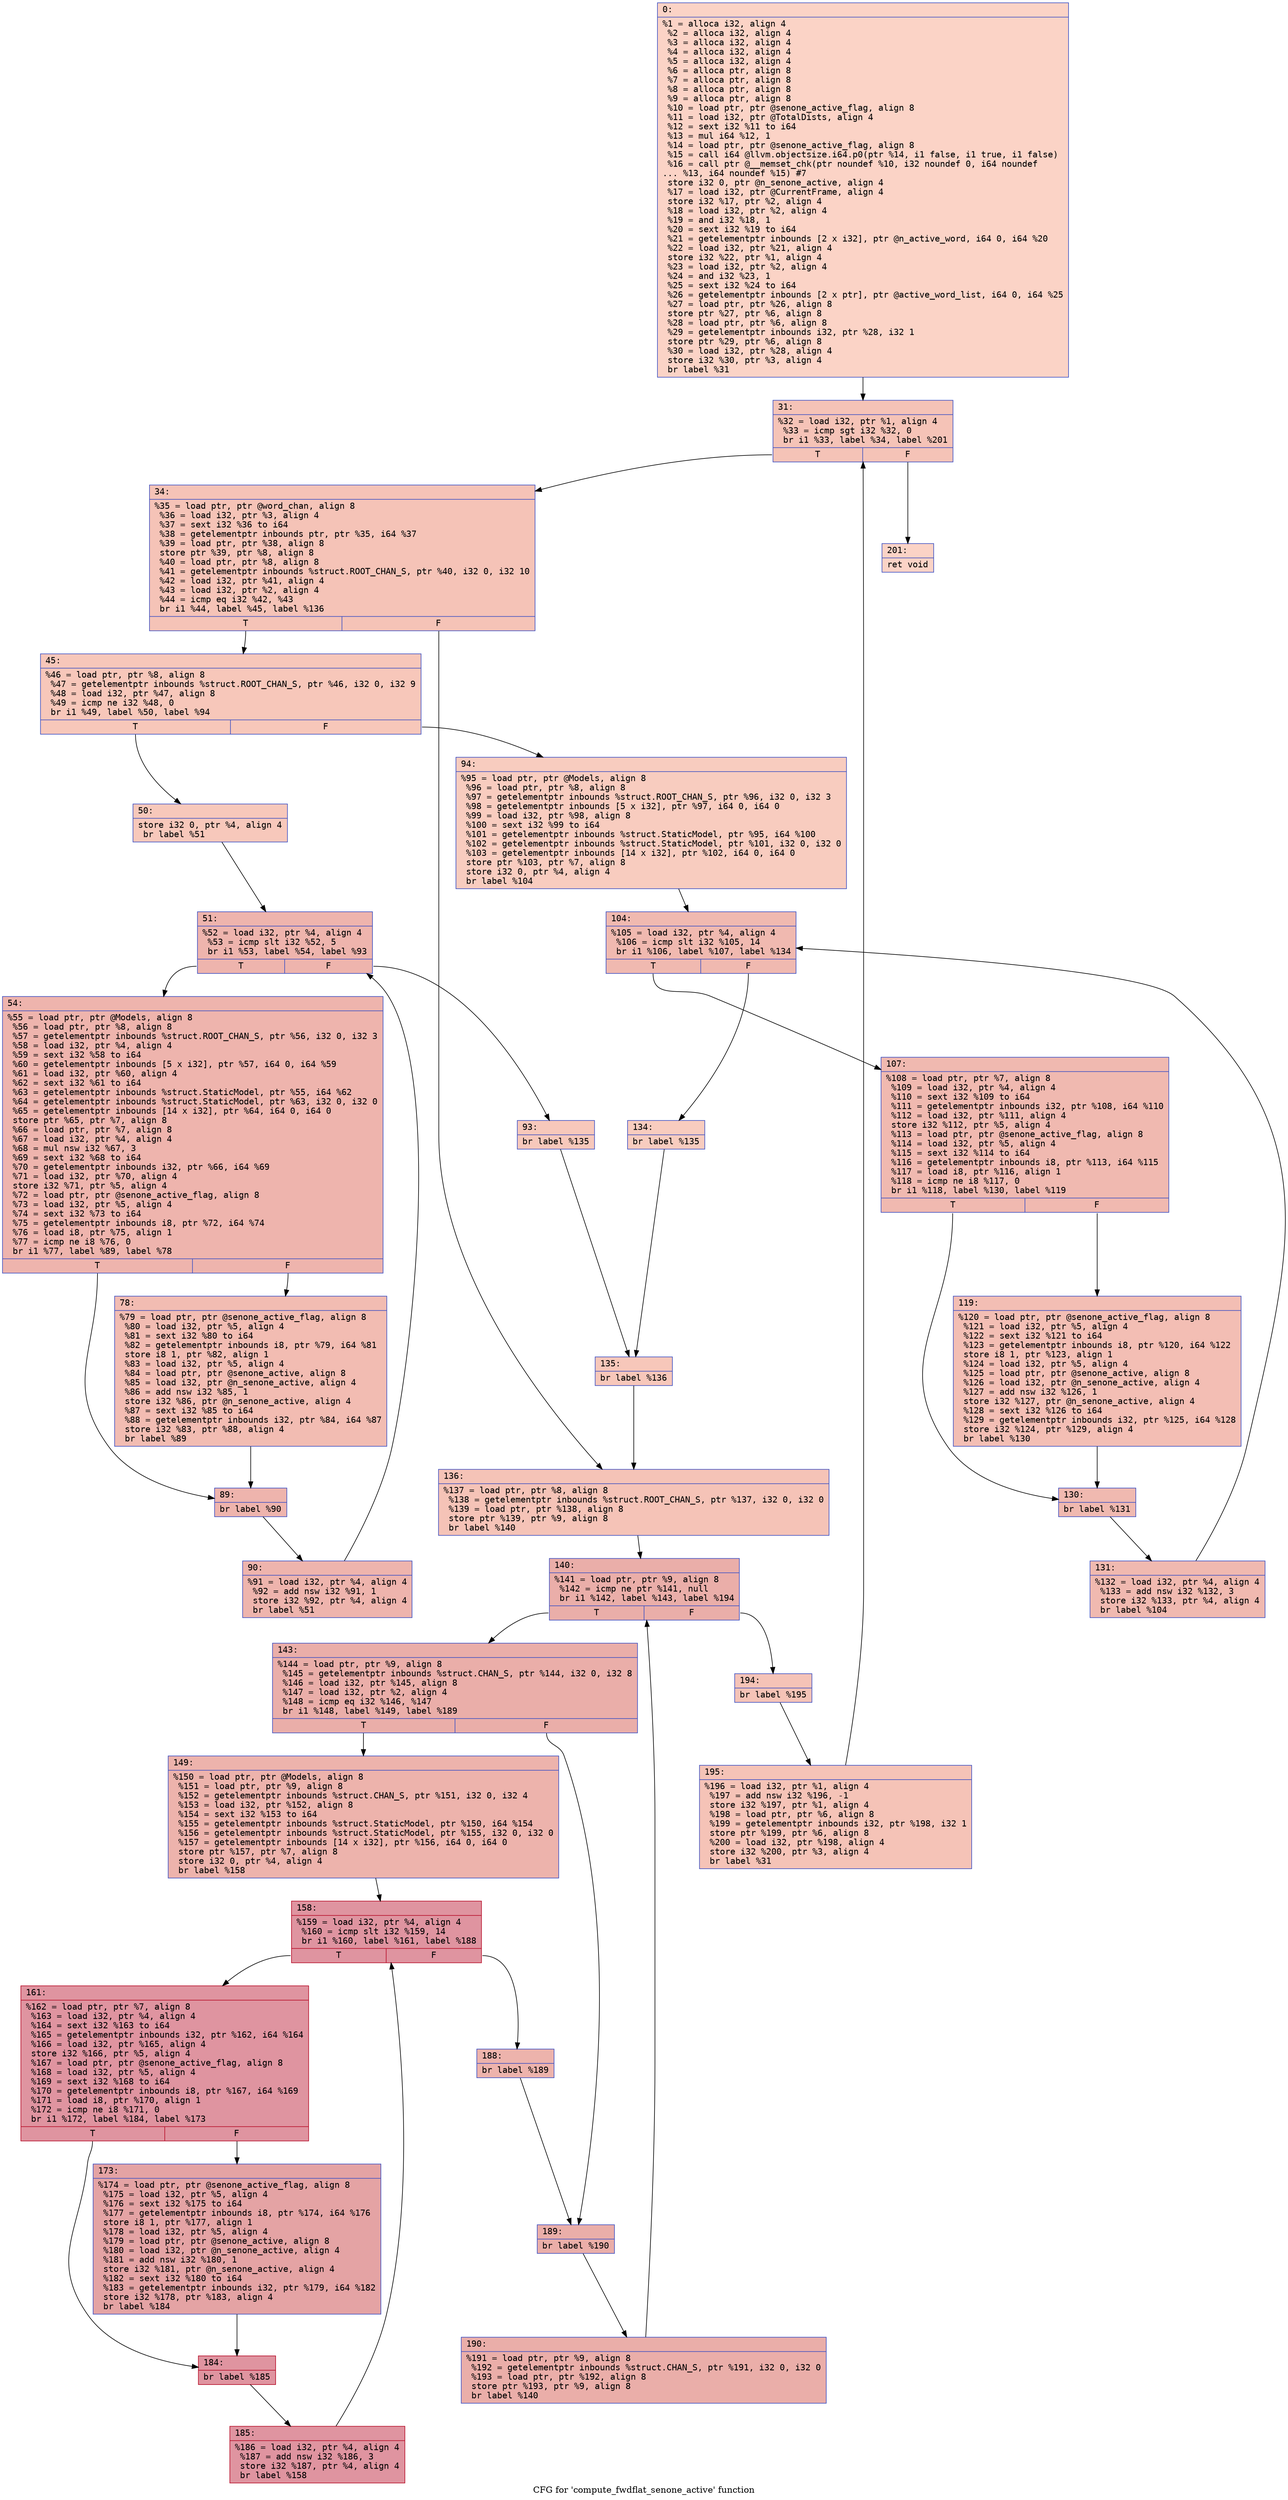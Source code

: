 digraph "CFG for 'compute_fwdflat_senone_active' function" {
	label="CFG for 'compute_fwdflat_senone_active' function";

	Node0x60000200d3b0 [shape=record,color="#3d50c3ff", style=filled, fillcolor="#f59c7d70" fontname="Courier",label="{0:\l|  %1 = alloca i32, align 4\l  %2 = alloca i32, align 4\l  %3 = alloca i32, align 4\l  %4 = alloca i32, align 4\l  %5 = alloca i32, align 4\l  %6 = alloca ptr, align 8\l  %7 = alloca ptr, align 8\l  %8 = alloca ptr, align 8\l  %9 = alloca ptr, align 8\l  %10 = load ptr, ptr @senone_active_flag, align 8\l  %11 = load i32, ptr @TotalDists, align 4\l  %12 = sext i32 %11 to i64\l  %13 = mul i64 %12, 1\l  %14 = load ptr, ptr @senone_active_flag, align 8\l  %15 = call i64 @llvm.objectsize.i64.p0(ptr %14, i1 false, i1 true, i1 false)\l  %16 = call ptr @__memset_chk(ptr noundef %10, i32 noundef 0, i64 noundef\l... %13, i64 noundef %15) #7\l  store i32 0, ptr @n_senone_active, align 4\l  %17 = load i32, ptr @CurrentFrame, align 4\l  store i32 %17, ptr %2, align 4\l  %18 = load i32, ptr %2, align 4\l  %19 = and i32 %18, 1\l  %20 = sext i32 %19 to i64\l  %21 = getelementptr inbounds [2 x i32], ptr @n_active_word, i64 0, i64 %20\l  %22 = load i32, ptr %21, align 4\l  store i32 %22, ptr %1, align 4\l  %23 = load i32, ptr %2, align 4\l  %24 = and i32 %23, 1\l  %25 = sext i32 %24 to i64\l  %26 = getelementptr inbounds [2 x ptr], ptr @active_word_list, i64 0, i64 %25\l  %27 = load ptr, ptr %26, align 8\l  store ptr %27, ptr %6, align 8\l  %28 = load ptr, ptr %6, align 8\l  %29 = getelementptr inbounds i32, ptr %28, i32 1\l  store ptr %29, ptr %6, align 8\l  %30 = load i32, ptr %28, align 4\l  store i32 %30, ptr %3, align 4\l  br label %31\l}"];
	Node0x60000200d3b0 -> Node0x60000200d400[tooltip="0 -> 31\nProbability 100.00%" ];
	Node0x60000200d400 [shape=record,color="#3d50c3ff", style=filled, fillcolor="#e8765c70" fontname="Courier",label="{31:\l|  %32 = load i32, ptr %1, align 4\l  %33 = icmp sgt i32 %32, 0\l  br i1 %33, label %34, label %201\l|{<s0>T|<s1>F}}"];
	Node0x60000200d400:s0 -> Node0x60000200d450[tooltip="31 -> 34\nProbability 96.88%" ];
	Node0x60000200d400:s1 -> Node0x60000200de00[tooltip="31 -> 201\nProbability 3.12%" ];
	Node0x60000200d450 [shape=record,color="#3d50c3ff", style=filled, fillcolor="#e8765c70" fontname="Courier",label="{34:\l|  %35 = load ptr, ptr @word_chan, align 8\l  %36 = load i32, ptr %3, align 4\l  %37 = sext i32 %36 to i64\l  %38 = getelementptr inbounds ptr, ptr %35, i64 %37\l  %39 = load ptr, ptr %38, align 8\l  store ptr %39, ptr %8, align 8\l  %40 = load ptr, ptr %8, align 8\l  %41 = getelementptr inbounds %struct.ROOT_CHAN_S, ptr %40, i32 0, i32 10\l  %42 = load i32, ptr %41, align 4\l  %43 = load i32, ptr %2, align 4\l  %44 = icmp eq i32 %42, %43\l  br i1 %44, label %45, label %136\l|{<s0>T|<s1>F}}"];
	Node0x60000200d450:s0 -> Node0x60000200d4a0[tooltip="34 -> 45\nProbability 50.00%" ];
	Node0x60000200d450:s1 -> Node0x60000200d9a0[tooltip="34 -> 136\nProbability 50.00%" ];
	Node0x60000200d4a0 [shape=record,color="#3d50c3ff", style=filled, fillcolor="#ec7f6370" fontname="Courier",label="{45:\l|  %46 = load ptr, ptr %8, align 8\l  %47 = getelementptr inbounds %struct.ROOT_CHAN_S, ptr %46, i32 0, i32 9\l  %48 = load i32, ptr %47, align 8\l  %49 = icmp ne i32 %48, 0\l  br i1 %49, label %50, label %94\l|{<s0>T|<s1>F}}"];
	Node0x60000200d4a0:s0 -> Node0x60000200d4f0[tooltip="45 -> 50\nProbability 62.50%" ];
	Node0x60000200d4a0:s1 -> Node0x60000200d720[tooltip="45 -> 94\nProbability 37.50%" ];
	Node0x60000200d4f0 [shape=record,color="#3d50c3ff", style=filled, fillcolor="#ed836670" fontname="Courier",label="{50:\l|  store i32 0, ptr %4, align 4\l  br label %51\l}"];
	Node0x60000200d4f0 -> Node0x60000200d540[tooltip="50 -> 51\nProbability 100.00%" ];
	Node0x60000200d540 [shape=record,color="#3d50c3ff", style=filled, fillcolor="#d8564670" fontname="Courier",label="{51:\l|  %52 = load i32, ptr %4, align 4\l  %53 = icmp slt i32 %52, 5\l  br i1 %53, label %54, label %93\l|{<s0>T|<s1>F}}"];
	Node0x60000200d540:s0 -> Node0x60000200d590[tooltip="51 -> 54\nProbability 96.88%" ];
	Node0x60000200d540:s1 -> Node0x60000200d6d0[tooltip="51 -> 93\nProbability 3.12%" ];
	Node0x60000200d590 [shape=record,color="#3d50c3ff", style=filled, fillcolor="#d8564670" fontname="Courier",label="{54:\l|  %55 = load ptr, ptr @Models, align 8\l  %56 = load ptr, ptr %8, align 8\l  %57 = getelementptr inbounds %struct.ROOT_CHAN_S, ptr %56, i32 0, i32 3\l  %58 = load i32, ptr %4, align 4\l  %59 = sext i32 %58 to i64\l  %60 = getelementptr inbounds [5 x i32], ptr %57, i64 0, i64 %59\l  %61 = load i32, ptr %60, align 4\l  %62 = sext i32 %61 to i64\l  %63 = getelementptr inbounds %struct.StaticModel, ptr %55, i64 %62\l  %64 = getelementptr inbounds %struct.StaticModel, ptr %63, i32 0, i32 0\l  %65 = getelementptr inbounds [14 x i32], ptr %64, i64 0, i64 0\l  store ptr %65, ptr %7, align 8\l  %66 = load ptr, ptr %7, align 8\l  %67 = load i32, ptr %4, align 4\l  %68 = mul nsw i32 %67, 3\l  %69 = sext i32 %68 to i64\l  %70 = getelementptr inbounds i32, ptr %66, i64 %69\l  %71 = load i32, ptr %70, align 4\l  store i32 %71, ptr %5, align 4\l  %72 = load ptr, ptr @senone_active_flag, align 8\l  %73 = load i32, ptr %5, align 4\l  %74 = sext i32 %73 to i64\l  %75 = getelementptr inbounds i8, ptr %72, i64 %74\l  %76 = load i8, ptr %75, align 1\l  %77 = icmp ne i8 %76, 0\l  br i1 %77, label %89, label %78\l|{<s0>T|<s1>F}}"];
	Node0x60000200d590:s0 -> Node0x60000200d630[tooltip="54 -> 89\nProbability 62.50%" ];
	Node0x60000200d590:s1 -> Node0x60000200d5e0[tooltip="54 -> 78\nProbability 37.50%" ];
	Node0x60000200d5e0 [shape=record,color="#3d50c3ff", style=filled, fillcolor="#e1675170" fontname="Courier",label="{78:\l|  %79 = load ptr, ptr @senone_active_flag, align 8\l  %80 = load i32, ptr %5, align 4\l  %81 = sext i32 %80 to i64\l  %82 = getelementptr inbounds i8, ptr %79, i64 %81\l  store i8 1, ptr %82, align 1\l  %83 = load i32, ptr %5, align 4\l  %84 = load ptr, ptr @senone_active, align 8\l  %85 = load i32, ptr @n_senone_active, align 4\l  %86 = add nsw i32 %85, 1\l  store i32 %86, ptr @n_senone_active, align 4\l  %87 = sext i32 %85 to i64\l  %88 = getelementptr inbounds i32, ptr %84, i64 %87\l  store i32 %83, ptr %88, align 4\l  br label %89\l}"];
	Node0x60000200d5e0 -> Node0x60000200d630[tooltip="78 -> 89\nProbability 100.00%" ];
	Node0x60000200d630 [shape=record,color="#3d50c3ff", style=filled, fillcolor="#d8564670" fontname="Courier",label="{89:\l|  br label %90\l}"];
	Node0x60000200d630 -> Node0x60000200d680[tooltip="89 -> 90\nProbability 100.00%" ];
	Node0x60000200d680 [shape=record,color="#3d50c3ff", style=filled, fillcolor="#d8564670" fontname="Courier",label="{90:\l|  %91 = load i32, ptr %4, align 4\l  %92 = add nsw i32 %91, 1\l  store i32 %92, ptr %4, align 4\l  br label %51\l}"];
	Node0x60000200d680 -> Node0x60000200d540[tooltip="90 -> 51\nProbability 100.00%" ];
	Node0x60000200d6d0 [shape=record,color="#3d50c3ff", style=filled, fillcolor="#ed836670" fontname="Courier",label="{93:\l|  br label %135\l}"];
	Node0x60000200d6d0 -> Node0x60000200d950[tooltip="93 -> 135\nProbability 100.00%" ];
	Node0x60000200d720 [shape=record,color="#3d50c3ff", style=filled, fillcolor="#f08b6e70" fontname="Courier",label="{94:\l|  %95 = load ptr, ptr @Models, align 8\l  %96 = load ptr, ptr %8, align 8\l  %97 = getelementptr inbounds %struct.ROOT_CHAN_S, ptr %96, i32 0, i32 3\l  %98 = getelementptr inbounds [5 x i32], ptr %97, i64 0, i64 0\l  %99 = load i32, ptr %98, align 8\l  %100 = sext i32 %99 to i64\l  %101 = getelementptr inbounds %struct.StaticModel, ptr %95, i64 %100\l  %102 = getelementptr inbounds %struct.StaticModel, ptr %101, i32 0, i32 0\l  %103 = getelementptr inbounds [14 x i32], ptr %102, i64 0, i64 0\l  store ptr %103, ptr %7, align 8\l  store i32 0, ptr %4, align 4\l  br label %104\l}"];
	Node0x60000200d720 -> Node0x60000200d770[tooltip="94 -> 104\nProbability 100.00%" ];
	Node0x60000200d770 [shape=record,color="#3d50c3ff", style=filled, fillcolor="#de614d70" fontname="Courier",label="{104:\l|  %105 = load i32, ptr %4, align 4\l  %106 = icmp slt i32 %105, 14\l  br i1 %106, label %107, label %134\l|{<s0>T|<s1>F}}"];
	Node0x60000200d770:s0 -> Node0x60000200d7c0[tooltip="104 -> 107\nProbability 96.88%" ];
	Node0x60000200d770:s1 -> Node0x60000200d900[tooltip="104 -> 134\nProbability 3.12%" ];
	Node0x60000200d7c0 [shape=record,color="#3d50c3ff", style=filled, fillcolor="#de614d70" fontname="Courier",label="{107:\l|  %108 = load ptr, ptr %7, align 8\l  %109 = load i32, ptr %4, align 4\l  %110 = sext i32 %109 to i64\l  %111 = getelementptr inbounds i32, ptr %108, i64 %110\l  %112 = load i32, ptr %111, align 4\l  store i32 %112, ptr %5, align 4\l  %113 = load ptr, ptr @senone_active_flag, align 8\l  %114 = load i32, ptr %5, align 4\l  %115 = sext i32 %114 to i64\l  %116 = getelementptr inbounds i8, ptr %113, i64 %115\l  %117 = load i8, ptr %116, align 1\l  %118 = icmp ne i8 %117, 0\l  br i1 %118, label %130, label %119\l|{<s0>T|<s1>F}}"];
	Node0x60000200d7c0:s0 -> Node0x60000200d860[tooltip="107 -> 130\nProbability 62.50%" ];
	Node0x60000200d7c0:s1 -> Node0x60000200d810[tooltip="107 -> 119\nProbability 37.50%" ];
	Node0x60000200d810 [shape=record,color="#3d50c3ff", style=filled, fillcolor="#e36c5570" fontname="Courier",label="{119:\l|  %120 = load ptr, ptr @senone_active_flag, align 8\l  %121 = load i32, ptr %5, align 4\l  %122 = sext i32 %121 to i64\l  %123 = getelementptr inbounds i8, ptr %120, i64 %122\l  store i8 1, ptr %123, align 1\l  %124 = load i32, ptr %5, align 4\l  %125 = load ptr, ptr @senone_active, align 8\l  %126 = load i32, ptr @n_senone_active, align 4\l  %127 = add nsw i32 %126, 1\l  store i32 %127, ptr @n_senone_active, align 4\l  %128 = sext i32 %126 to i64\l  %129 = getelementptr inbounds i32, ptr %125, i64 %128\l  store i32 %124, ptr %129, align 4\l  br label %130\l}"];
	Node0x60000200d810 -> Node0x60000200d860[tooltip="119 -> 130\nProbability 100.00%" ];
	Node0x60000200d860 [shape=record,color="#3d50c3ff", style=filled, fillcolor="#de614d70" fontname="Courier",label="{130:\l|  br label %131\l}"];
	Node0x60000200d860 -> Node0x60000200d8b0[tooltip="130 -> 131\nProbability 100.00%" ];
	Node0x60000200d8b0 [shape=record,color="#3d50c3ff", style=filled, fillcolor="#de614d70" fontname="Courier",label="{131:\l|  %132 = load i32, ptr %4, align 4\l  %133 = add nsw i32 %132, 3\l  store i32 %133, ptr %4, align 4\l  br label %104\l}"];
	Node0x60000200d8b0 -> Node0x60000200d770[tooltip="131 -> 104\nProbability 100.00%" ];
	Node0x60000200d900 [shape=record,color="#3d50c3ff", style=filled, fillcolor="#f08b6e70" fontname="Courier",label="{134:\l|  br label %135\l}"];
	Node0x60000200d900 -> Node0x60000200d950[tooltip="134 -> 135\nProbability 100.00%" ];
	Node0x60000200d950 [shape=record,color="#3d50c3ff", style=filled, fillcolor="#ec7f6370" fontname="Courier",label="{135:\l|  br label %136\l}"];
	Node0x60000200d950 -> Node0x60000200d9a0[tooltip="135 -> 136\nProbability 100.00%" ];
	Node0x60000200d9a0 [shape=record,color="#3d50c3ff", style=filled, fillcolor="#e8765c70" fontname="Courier",label="{136:\l|  %137 = load ptr, ptr %8, align 8\l  %138 = getelementptr inbounds %struct.ROOT_CHAN_S, ptr %137, i32 0, i32 0\l  %139 = load ptr, ptr %138, align 8\l  store ptr %139, ptr %9, align 8\l  br label %140\l}"];
	Node0x60000200d9a0 -> Node0x60000200d9f0[tooltip="136 -> 140\nProbability 100.00%" ];
	Node0x60000200d9f0 [shape=record,color="#3d50c3ff", style=filled, fillcolor="#d0473d70" fontname="Courier",label="{140:\l|  %141 = load ptr, ptr %9, align 8\l  %142 = icmp ne ptr %141, null\l  br i1 %142, label %143, label %194\l|{<s0>T|<s1>F}}"];
	Node0x60000200d9f0:s0 -> Node0x60000200da40[tooltip="140 -> 143\nProbability 96.88%" ];
	Node0x60000200d9f0:s1 -> Node0x60000200dd60[tooltip="140 -> 194\nProbability 3.12%" ];
	Node0x60000200da40 [shape=record,color="#3d50c3ff", style=filled, fillcolor="#d0473d70" fontname="Courier",label="{143:\l|  %144 = load ptr, ptr %9, align 8\l  %145 = getelementptr inbounds %struct.CHAN_S, ptr %144, i32 0, i32 8\l  %146 = load i32, ptr %145, align 8\l  %147 = load i32, ptr %2, align 4\l  %148 = icmp eq i32 %146, %147\l  br i1 %148, label %149, label %189\l|{<s0>T|<s1>F}}"];
	Node0x60000200da40:s0 -> Node0x60000200da90[tooltip="143 -> 149\nProbability 50.00%" ];
	Node0x60000200da40:s1 -> Node0x60000200dcc0[tooltip="143 -> 189\nProbability 50.00%" ];
	Node0x60000200da90 [shape=record,color="#3d50c3ff", style=filled, fillcolor="#d6524470" fontname="Courier",label="{149:\l|  %150 = load ptr, ptr @Models, align 8\l  %151 = load ptr, ptr %9, align 8\l  %152 = getelementptr inbounds %struct.CHAN_S, ptr %151, i32 0, i32 4\l  %153 = load i32, ptr %152, align 8\l  %154 = sext i32 %153 to i64\l  %155 = getelementptr inbounds %struct.StaticModel, ptr %150, i64 %154\l  %156 = getelementptr inbounds %struct.StaticModel, ptr %155, i32 0, i32 0\l  %157 = getelementptr inbounds [14 x i32], ptr %156, i64 0, i64 0\l  store ptr %157, ptr %7, align 8\l  store i32 0, ptr %4, align 4\l  br label %158\l}"];
	Node0x60000200da90 -> Node0x60000200dae0[tooltip="149 -> 158\nProbability 100.00%" ];
	Node0x60000200dae0 [shape=record,color="#b70d28ff", style=filled, fillcolor="#b70d2870" fontname="Courier",label="{158:\l|  %159 = load i32, ptr %4, align 4\l  %160 = icmp slt i32 %159, 14\l  br i1 %160, label %161, label %188\l|{<s0>T|<s1>F}}"];
	Node0x60000200dae0:s0 -> Node0x60000200db30[tooltip="158 -> 161\nProbability 96.88%" ];
	Node0x60000200dae0:s1 -> Node0x60000200dc70[tooltip="158 -> 188\nProbability 3.12%" ];
	Node0x60000200db30 [shape=record,color="#b70d28ff", style=filled, fillcolor="#b70d2870" fontname="Courier",label="{161:\l|  %162 = load ptr, ptr %7, align 8\l  %163 = load i32, ptr %4, align 4\l  %164 = sext i32 %163 to i64\l  %165 = getelementptr inbounds i32, ptr %162, i64 %164\l  %166 = load i32, ptr %165, align 4\l  store i32 %166, ptr %5, align 4\l  %167 = load ptr, ptr @senone_active_flag, align 8\l  %168 = load i32, ptr %5, align 4\l  %169 = sext i32 %168 to i64\l  %170 = getelementptr inbounds i8, ptr %167, i64 %169\l  %171 = load i8, ptr %170, align 1\l  %172 = icmp ne i8 %171, 0\l  br i1 %172, label %184, label %173\l|{<s0>T|<s1>F}}"];
	Node0x60000200db30:s0 -> Node0x60000200dbd0[tooltip="161 -> 184\nProbability 62.50%" ];
	Node0x60000200db30:s1 -> Node0x60000200db80[tooltip="161 -> 173\nProbability 37.50%" ];
	Node0x60000200db80 [shape=record,color="#3d50c3ff", style=filled, fillcolor="#c32e3170" fontname="Courier",label="{173:\l|  %174 = load ptr, ptr @senone_active_flag, align 8\l  %175 = load i32, ptr %5, align 4\l  %176 = sext i32 %175 to i64\l  %177 = getelementptr inbounds i8, ptr %174, i64 %176\l  store i8 1, ptr %177, align 1\l  %178 = load i32, ptr %5, align 4\l  %179 = load ptr, ptr @senone_active, align 8\l  %180 = load i32, ptr @n_senone_active, align 4\l  %181 = add nsw i32 %180, 1\l  store i32 %181, ptr @n_senone_active, align 4\l  %182 = sext i32 %180 to i64\l  %183 = getelementptr inbounds i32, ptr %179, i64 %182\l  store i32 %178, ptr %183, align 4\l  br label %184\l}"];
	Node0x60000200db80 -> Node0x60000200dbd0[tooltip="173 -> 184\nProbability 100.00%" ];
	Node0x60000200dbd0 [shape=record,color="#b70d28ff", style=filled, fillcolor="#b70d2870" fontname="Courier",label="{184:\l|  br label %185\l}"];
	Node0x60000200dbd0 -> Node0x60000200dc20[tooltip="184 -> 185\nProbability 100.00%" ];
	Node0x60000200dc20 [shape=record,color="#b70d28ff", style=filled, fillcolor="#b70d2870" fontname="Courier",label="{185:\l|  %186 = load i32, ptr %4, align 4\l  %187 = add nsw i32 %186, 3\l  store i32 %187, ptr %4, align 4\l  br label %158\l}"];
	Node0x60000200dc20 -> Node0x60000200dae0[tooltip="185 -> 158\nProbability 100.00%" ];
	Node0x60000200dc70 [shape=record,color="#3d50c3ff", style=filled, fillcolor="#d6524470" fontname="Courier",label="{188:\l|  br label %189\l}"];
	Node0x60000200dc70 -> Node0x60000200dcc0[tooltip="188 -> 189\nProbability 100.00%" ];
	Node0x60000200dcc0 [shape=record,color="#3d50c3ff", style=filled, fillcolor="#d0473d70" fontname="Courier",label="{189:\l|  br label %190\l}"];
	Node0x60000200dcc0 -> Node0x60000200dd10[tooltip="189 -> 190\nProbability 100.00%" ];
	Node0x60000200dd10 [shape=record,color="#3d50c3ff", style=filled, fillcolor="#d0473d70" fontname="Courier",label="{190:\l|  %191 = load ptr, ptr %9, align 8\l  %192 = getelementptr inbounds %struct.CHAN_S, ptr %191, i32 0, i32 0\l  %193 = load ptr, ptr %192, align 8\l  store ptr %193, ptr %9, align 8\l  br label %140\l}"];
	Node0x60000200dd10 -> Node0x60000200d9f0[tooltip="190 -> 140\nProbability 100.00%" ];
	Node0x60000200dd60 [shape=record,color="#3d50c3ff", style=filled, fillcolor="#e8765c70" fontname="Courier",label="{194:\l|  br label %195\l}"];
	Node0x60000200dd60 -> Node0x60000200ddb0[tooltip="194 -> 195\nProbability 100.00%" ];
	Node0x60000200ddb0 [shape=record,color="#3d50c3ff", style=filled, fillcolor="#e8765c70" fontname="Courier",label="{195:\l|  %196 = load i32, ptr %1, align 4\l  %197 = add nsw i32 %196, -1\l  store i32 %197, ptr %1, align 4\l  %198 = load ptr, ptr %6, align 8\l  %199 = getelementptr inbounds i32, ptr %198, i32 1\l  store ptr %199, ptr %6, align 8\l  %200 = load i32, ptr %198, align 4\l  store i32 %200, ptr %3, align 4\l  br label %31\l}"];
	Node0x60000200ddb0 -> Node0x60000200d400[tooltip="195 -> 31\nProbability 100.00%" ];
	Node0x60000200de00 [shape=record,color="#3d50c3ff", style=filled, fillcolor="#f59c7d70" fontname="Courier",label="{201:\l|  ret void\l}"];
}
